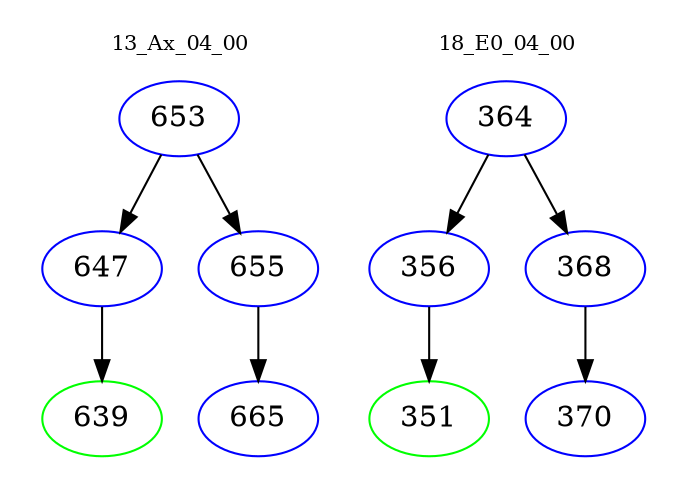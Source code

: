 digraph{
subgraph cluster_0 {
color = white
label = "13_Ax_04_00";
fontsize=10;
T0_653 [label="653", color="blue"]
T0_653 -> T0_647 [color="black"]
T0_647 [label="647", color="blue"]
T0_647 -> T0_639 [color="black"]
T0_639 [label="639", color="green"]
T0_653 -> T0_655 [color="black"]
T0_655 [label="655", color="blue"]
T0_655 -> T0_665 [color="black"]
T0_665 [label="665", color="blue"]
}
subgraph cluster_1 {
color = white
label = "18_E0_04_00";
fontsize=10;
T1_364 [label="364", color="blue"]
T1_364 -> T1_356 [color="black"]
T1_356 [label="356", color="blue"]
T1_356 -> T1_351 [color="black"]
T1_351 [label="351", color="green"]
T1_364 -> T1_368 [color="black"]
T1_368 [label="368", color="blue"]
T1_368 -> T1_370 [color="black"]
T1_370 [label="370", color="blue"]
}
}
